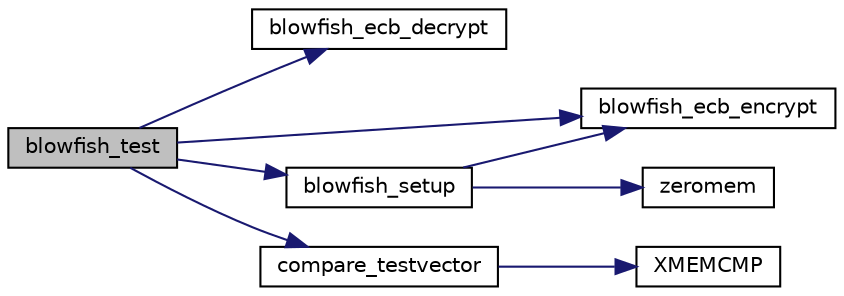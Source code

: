 digraph "blowfish_test"
{
 // LATEX_PDF_SIZE
  edge [fontname="Helvetica",fontsize="10",labelfontname="Helvetica",labelfontsize="10"];
  node [fontname="Helvetica",fontsize="10",shape=record];
  rankdir="LR";
  Node16 [label="blowfish_test",height=0.2,width=0.4,color="black", fillcolor="grey75", style="filled", fontcolor="black",tooltip="Performs a self-test of the Blowfish block cipher."];
  Node16 -> Node17 [color="midnightblue",fontsize="10",style="solid",fontname="Helvetica"];
  Node17 [label="blowfish_ecb_decrypt",height=0.2,width=0.4,color="black", fillcolor="white", style="filled",URL="$blowfish_8c.html#a77422e5dd87dcdc979cecf00b0107cf3",tooltip="Decrypts a block of text with Blowfish."];
  Node16 -> Node18 [color="midnightblue",fontsize="10",style="solid",fontname="Helvetica"];
  Node18 [label="blowfish_ecb_encrypt",height=0.2,width=0.4,color="black", fillcolor="white", style="filled",URL="$blowfish_8c.html#adfbe225306866d479c2e0e3fcdfb3187",tooltip="Encrypts a block of text with Blowfish."];
  Node16 -> Node19 [color="midnightblue",fontsize="10",style="solid",fontname="Helvetica"];
  Node19 [label="blowfish_setup",height=0.2,width=0.4,color="black", fillcolor="white", style="filled",URL="$blowfish_8c.html#ac8a23f85314c81754968f73579542d8b",tooltip="Initialize the Blowfish block cipher."];
  Node19 -> Node18 [color="midnightblue",fontsize="10",style="solid",fontname="Helvetica"];
  Node19 -> Node20 [color="midnightblue",fontsize="10",style="solid",fontname="Helvetica"];
  Node20 [label="zeromem",height=0.2,width=0.4,color="black", fillcolor="white", style="filled",URL="$tomcrypt__misc_8h.html#a63b6e188713790263bfd3612fe8b398f",tooltip="Zero a block of memory."];
  Node16 -> Node21 [color="midnightblue",fontsize="10",style="solid",fontname="Helvetica"];
  Node21 [label="compare_testvector",height=0.2,width=0.4,color="black", fillcolor="white", style="filled",URL="$tomcrypt__misc_8h.html#a7764a7f27897c6182335752df00b5f8e",tooltip="Compare two test-vectors."];
  Node21 -> Node22 [color="midnightblue",fontsize="10",style="solid",fontname="Helvetica"];
  Node22 [label="XMEMCMP",height=0.2,width=0.4,color="black", fillcolor="white", style="filled",URL="$tomcrypt__cfg_8h.html#a372b974ec0ac07abcd55297554fe540f",tooltip=" "];
}

